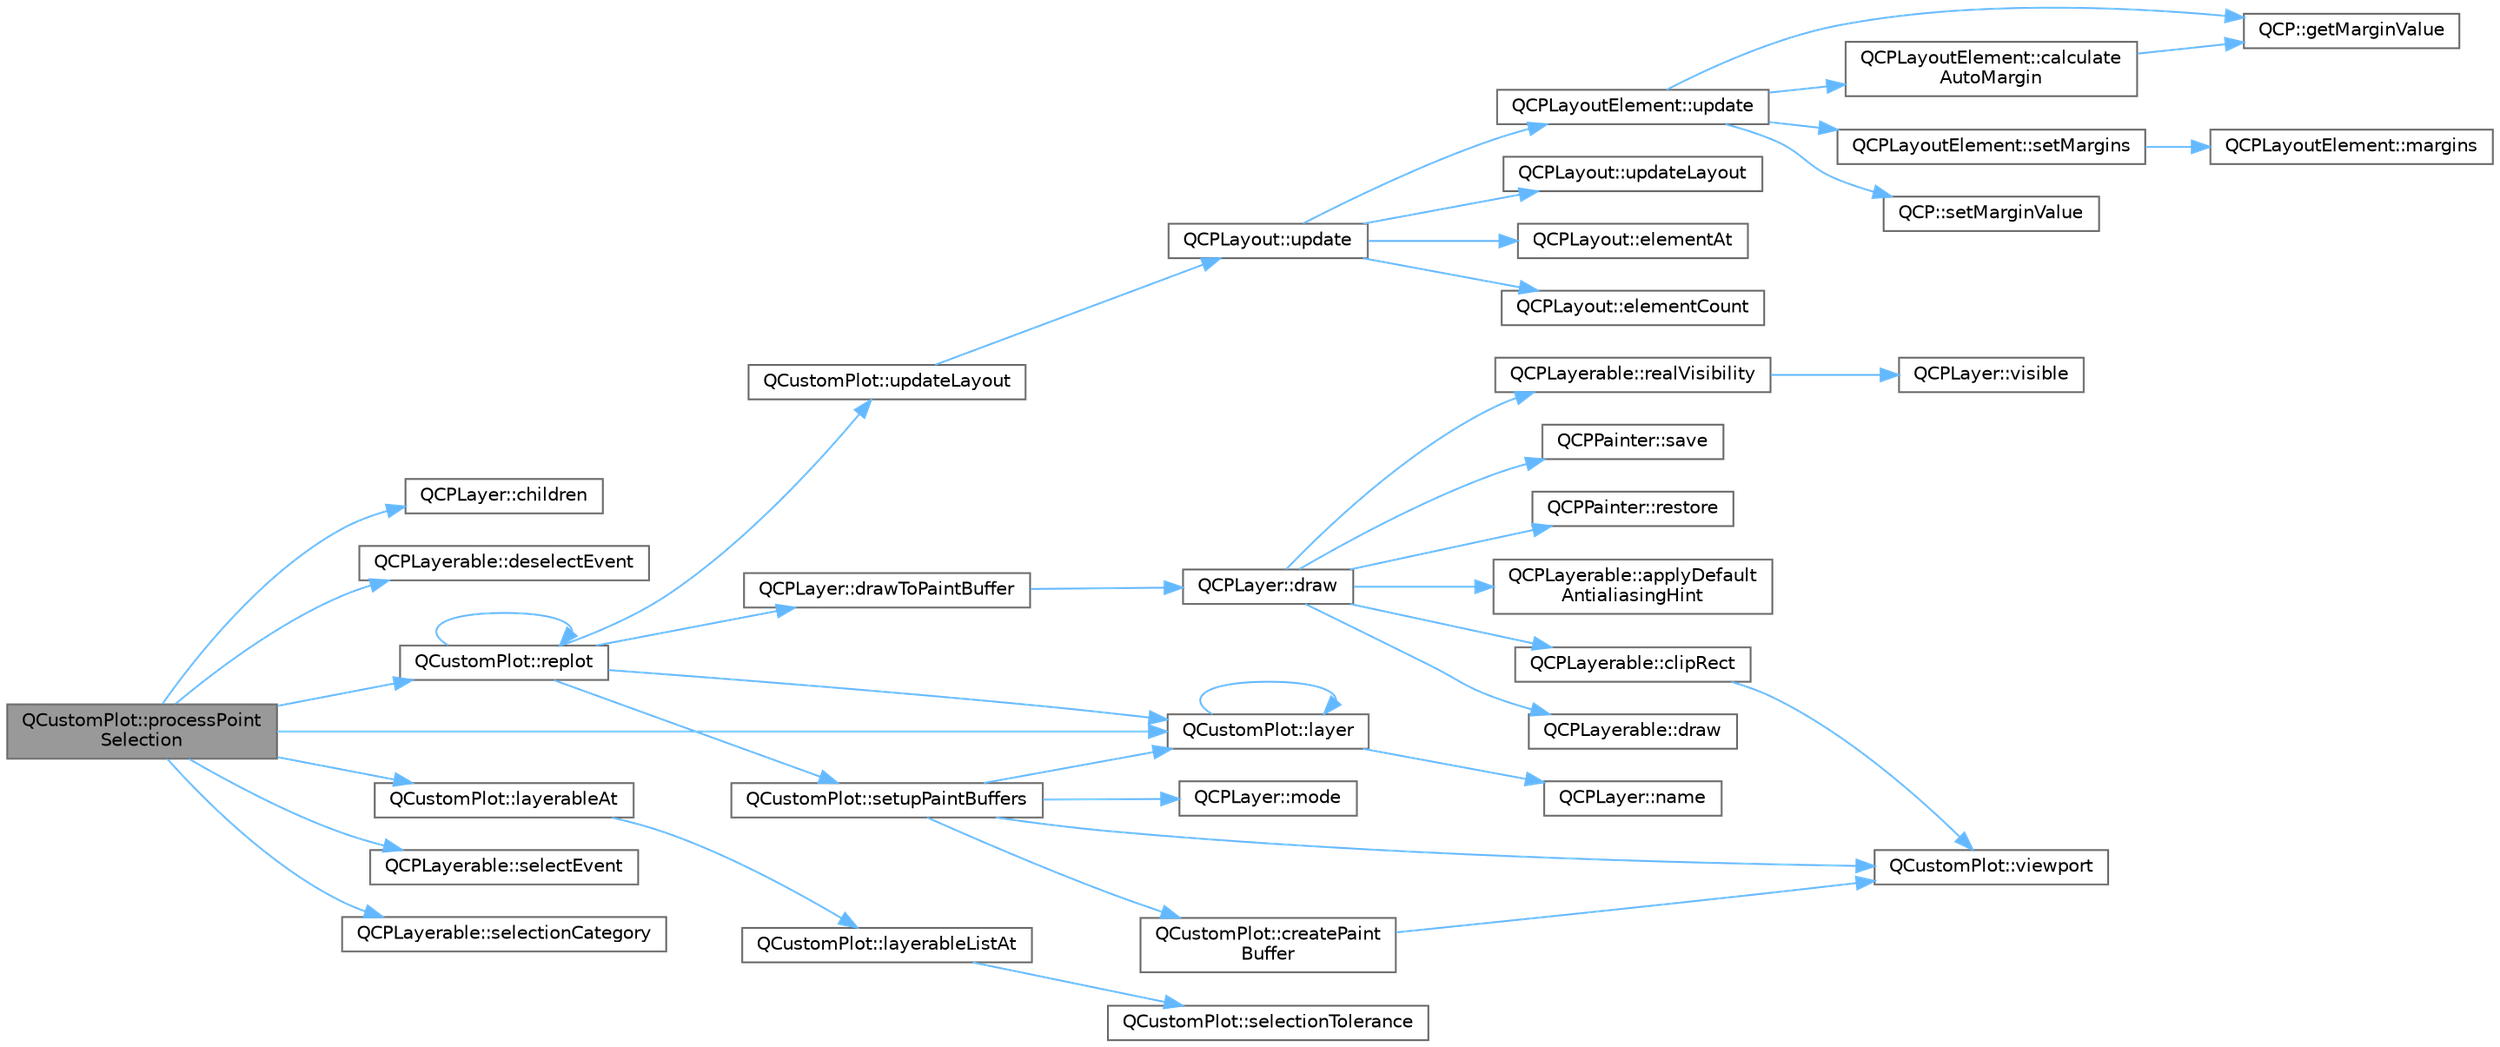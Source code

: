 digraph "QCustomPlot::processPointSelection"
{
 // LATEX_PDF_SIZE
  bgcolor="transparent";
  edge [fontname=Helvetica,fontsize=10,labelfontname=Helvetica,labelfontsize=10];
  node [fontname=Helvetica,fontsize=10,shape=box,height=0.2,width=0.4];
  rankdir="LR";
  Node1 [label="QCustomPlot::processPoint\lSelection",height=0.2,width=0.4,color="gray40", fillcolor="grey60", style="filled", fontcolor="black",tooltip=" "];
  Node1 -> Node2 [color="steelblue1",style="solid"];
  Node2 [label="QCPLayer::children",height=0.2,width=0.4,color="grey40", fillcolor="white", style="filled",URL="$class_q_c_p_layer.html#a183b90941fc78f0b136edd77c5fb6966",tooltip=" "];
  Node1 -> Node3 [color="steelblue1",style="solid"];
  Node3 [label="QCPLayerable::deselectEvent",height=0.2,width=0.4,color="grey40", fillcolor="white", style="filled",URL="$class_q_c_p_layerable.html#ae546370644a5551c76af739afc008bee",tooltip=" "];
  Node1 -> Node4 [color="steelblue1",style="solid"];
  Node4 [label="QCustomPlot::layer",height=0.2,width=0.4,color="grey40", fillcolor="white", style="filled",URL="$class_q_custom_plot.html#a0a96244e7773b242ef23c32b7bdfb159",tooltip=" "];
  Node4 -> Node4 [color="steelblue1",style="solid"];
  Node4 -> Node5 [color="steelblue1",style="solid"];
  Node5 [label="QCPLayer::name",height=0.2,width=0.4,color="grey40", fillcolor="white", style="filled",URL="$class_q_c_p_layer.html#a37806f662b50b588fb1029a14fc5ef50",tooltip=" "];
  Node1 -> Node6 [color="steelblue1",style="solid"];
  Node6 [label="QCustomPlot::layerableAt",height=0.2,width=0.4,color="grey40", fillcolor="white", style="filled",URL="$class_q_custom_plot.html#a12536fa6d5deb34ec620acb5134ca82a",tooltip=" "];
  Node6 -> Node7 [color="steelblue1",style="solid"];
  Node7 [label="QCustomPlot::layerableListAt",height=0.2,width=0.4,color="grey40", fillcolor="white", style="filled",URL="$class_q_custom_plot.html#ac9048589e78e7959d27a2c48c253e159",tooltip=" "];
  Node7 -> Node8 [color="steelblue1",style="solid"];
  Node8 [label="QCustomPlot::selectionTolerance",height=0.2,width=0.4,color="grey40", fillcolor="white", style="filled",URL="$class_q_custom_plot.html#a5441d11013afeaf4b8f2ea06e8624a25",tooltip=" "];
  Node1 -> Node9 [color="steelblue1",style="solid"];
  Node9 [label="QCustomPlot::replot",height=0.2,width=0.4,color="grey40", fillcolor="white", style="filled",URL="$class_q_custom_plot.html#aa4bfe7d70dbe67e81d877819b75ab9af",tooltip=" "];
  Node9 -> Node10 [color="steelblue1",style="solid"];
  Node10 [label="QCPLayer::drawToPaintBuffer",height=0.2,width=0.4,color="grey40", fillcolor="white", style="filled",URL="$class_q_c_p_layer.html#a4a8e0a86f31462299e7fc8e8158dd2c6",tooltip=" "];
  Node10 -> Node11 [color="steelblue1",style="solid"];
  Node11 [label="QCPLayer::draw",height=0.2,width=0.4,color="grey40", fillcolor="white", style="filled",URL="$class_q_c_p_layer.html#ab831a99c8d30b15ec4533ca341e8813b",tooltip=" "];
  Node11 -> Node12 [color="steelblue1",style="solid"];
  Node12 [label="QCPLayerable::applyDefault\lAntialiasingHint",height=0.2,width=0.4,color="grey40", fillcolor="white", style="filled",URL="$class_q_c_p_layerable.html#afdf83ddc6a265cbf4c89fe99d3d93473",tooltip=" "];
  Node11 -> Node13 [color="steelblue1",style="solid"];
  Node13 [label="QCPLayerable::clipRect",height=0.2,width=0.4,color="grey40", fillcolor="white", style="filled",URL="$class_q_c_p_layerable.html#acbcfc9ecc75433747b1978a77b1864b3",tooltip=" "];
  Node13 -> Node14 [color="steelblue1",style="solid"];
  Node14 [label="QCustomPlot::viewport",height=0.2,width=0.4,color="grey40", fillcolor="white", style="filled",URL="$class_q_custom_plot.html#a19842409b18f556b256d05e97fffc670",tooltip=" "];
  Node11 -> Node15 [color="steelblue1",style="solid"];
  Node15 [label="QCPLayerable::draw",height=0.2,width=0.4,color="grey40", fillcolor="white", style="filled",URL="$class_q_c_p_layerable.html#aecf2f7087482d4b6a78cb2770e5ed12d",tooltip=" "];
  Node11 -> Node16 [color="steelblue1",style="solid"];
  Node16 [label="QCPLayerable::realVisibility",height=0.2,width=0.4,color="grey40", fillcolor="white", style="filled",URL="$class_q_c_p_layerable.html#ab054e88f15d485defcb95e7376f119e7",tooltip=" "];
  Node16 -> Node17 [color="steelblue1",style="solid"];
  Node17 [label="QCPLayer::visible",height=0.2,width=0.4,color="grey40", fillcolor="white", style="filled",URL="$class_q_c_p_layer.html#ad1cc2d6b32d2abb33c7f449b964e068c",tooltip=" "];
  Node11 -> Node18 [color="steelblue1",style="solid"];
  Node18 [label="QCPPainter::restore",height=0.2,width=0.4,color="grey40", fillcolor="white", style="filled",URL="$class_q_c_p_painter.html#a64908e6298d5bbd83457dc987cc3a022",tooltip=" "];
  Node11 -> Node19 [color="steelblue1",style="solid"];
  Node19 [label="QCPPainter::save",height=0.2,width=0.4,color="grey40", fillcolor="white", style="filled",URL="$class_q_c_p_painter.html#a8fd6821ee6fecbfa04444c9062912abd",tooltip=" "];
  Node9 -> Node4 [color="steelblue1",style="solid"];
  Node9 -> Node9 [color="steelblue1",style="solid"];
  Node9 -> Node20 [color="steelblue1",style="solid"];
  Node20 [label="QCustomPlot::setupPaintBuffers",height=0.2,width=0.4,color="grey40", fillcolor="white", style="filled",URL="$class_q_custom_plot.html#a2685341f7242c3882f4cc5e379308d71",tooltip=" "];
  Node20 -> Node21 [color="steelblue1",style="solid"];
  Node21 [label="QCustomPlot::createPaint\lBuffer",height=0.2,width=0.4,color="grey40", fillcolor="white", style="filled",URL="$class_q_custom_plot.html#a943b57596a1adf7f0e75c3b50e407ae6",tooltip=" "];
  Node21 -> Node14 [color="steelblue1",style="solid"];
  Node20 -> Node4 [color="steelblue1",style="solid"];
  Node20 -> Node22 [color="steelblue1",style="solid"];
  Node22 [label="QCPLayer::mode",height=0.2,width=0.4,color="grey40", fillcolor="white", style="filled",URL="$class_q_c_p_layer.html#a44ae50b011b19f3dd46a38d8e2e2c1b6",tooltip=" "];
  Node20 -> Node14 [color="steelblue1",style="solid"];
  Node9 -> Node23 [color="steelblue1",style="solid"];
  Node23 [label="QCustomPlot::updateLayout",height=0.2,width=0.4,color="grey40", fillcolor="white", style="filled",URL="$class_q_custom_plot.html#a6e6693e2c249f65437382ffd93405e04",tooltip=" "];
  Node23 -> Node24 [color="steelblue1",style="solid"];
  Node24 [label="QCPLayout::update",height=0.2,width=0.4,color="grey40", fillcolor="white", style="filled",URL="$class_q_c_p_layout.html#a48ecc9c98ea90b547c3e27a931a8f7bd",tooltip=" "];
  Node24 -> Node25 [color="steelblue1",style="solid"];
  Node25 [label="QCPLayout::elementAt",height=0.2,width=0.4,color="grey40", fillcolor="white", style="filled",URL="$class_q_c_p_layout.html#afa73ca7d859f8a3ee5c73c9b353d2a56",tooltip=" "];
  Node24 -> Node26 [color="steelblue1",style="solid"];
  Node26 [label="QCPLayout::elementCount",height=0.2,width=0.4,color="grey40", fillcolor="white", style="filled",URL="$class_q_c_p_layout.html#a39d3e9ef5d9b82ab1885ba1cb9597e56",tooltip=" "];
  Node24 -> Node27 [color="steelblue1",style="solid"];
  Node27 [label="QCPLayoutElement::update",height=0.2,width=0.4,color="grey40", fillcolor="white", style="filled",URL="$class_q_c_p_layout_element.html#a929c2ec62e0e0e1d8418eaa802e2af9b",tooltip=" "];
  Node27 -> Node28 [color="steelblue1",style="solid"];
  Node28 [label="QCPLayoutElement::calculate\lAutoMargin",height=0.2,width=0.4,color="grey40", fillcolor="white", style="filled",URL="$class_q_c_p_layout_element.html#a005c9f0fe84bc1591a2cf2c46fd477b4",tooltip=" "];
  Node28 -> Node29 [color="steelblue1",style="solid"];
  Node29 [label="QCP::getMarginValue",height=0.2,width=0.4,color="grey40", fillcolor="white", style="filled",URL="$namespace_q_c_p.html#a23a2679d3495c444acc26acc61e35b5b",tooltip=" "];
  Node27 -> Node29 [color="steelblue1",style="solid"];
  Node27 -> Node30 [color="steelblue1",style="solid"];
  Node30 [label="QCPLayoutElement::setMargins",height=0.2,width=0.4,color="grey40", fillcolor="white", style="filled",URL="$class_q_c_p_layout_element.html#a8f450b1f3f992ad576fce2c63d8b79cf",tooltip=" "];
  Node30 -> Node31 [color="steelblue1",style="solid"];
  Node31 [label="QCPLayoutElement::margins",height=0.2,width=0.4,color="grey40", fillcolor="white", style="filled",URL="$class_q_c_p_layout_element.html#af4ac9450aa2d60863bf3a8ea0c940c9d",tooltip=" "];
  Node27 -> Node32 [color="steelblue1",style="solid"];
  Node32 [label="QCP::setMarginValue",height=0.2,width=0.4,color="grey40", fillcolor="white", style="filled",URL="$namespace_q_c_p.html#afbf6e3084c108f2bb4372107945ee82f",tooltip=" "];
  Node24 -> Node33 [color="steelblue1",style="solid"];
  Node33 [label="QCPLayout::updateLayout",height=0.2,width=0.4,color="grey40", fillcolor="white", style="filled",URL="$class_q_c_p_layout.html#a165c77f6287ac92e8d03017ad913378b",tooltip=" "];
  Node1 -> Node34 [color="steelblue1",style="solid"];
  Node34 [label="QCPLayerable::selectEvent",height=0.2,width=0.4,color="grey40", fillcolor="white", style="filled",URL="$class_q_c_p_layerable.html#a7498c2d0d081cf7cad0fb3bb93aa0e91",tooltip=" "];
  Node1 -> Node35 [color="steelblue1",style="solid"];
  Node35 [label="QCPLayerable::selectionCategory",height=0.2,width=0.4,color="grey40", fillcolor="white", style="filled",URL="$class_q_c_p_layerable.html#a908c9edda761886f33893be326dab77d",tooltip=" "];
}
